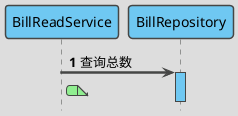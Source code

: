 @startuml
'https://plantuml.com/sequence-diagram
'隐藏脚注
hide footbox

'使用 toy 主题
!theme toy

'自动激活
autoActivate on

'编号
autonumber 1

'隐藏孤立的参与者
hide unlinked

'文字对齐，向左对齐
skinparam sequenceMessageAlign left

'箭头粗度
skinparam sequenceArrowThickness 2.5

' 皮肤
skinparam sequence {
    LifeLineBackgroundColor #6FC8F2
    ParticipantBackgroundColor #6FC8F2
    ParticipantFontColor black
    ActorBackgroundColor #6FC8F2
    ActorFontColor black
}

actor 店员 as shopper
participant POS机 as pos
participant BillReadService as BillReadService
participant BillRepository as BillRepository

BillReadService -> BillRepository : 查询总数
note right of BillReadService

end note

@enduml